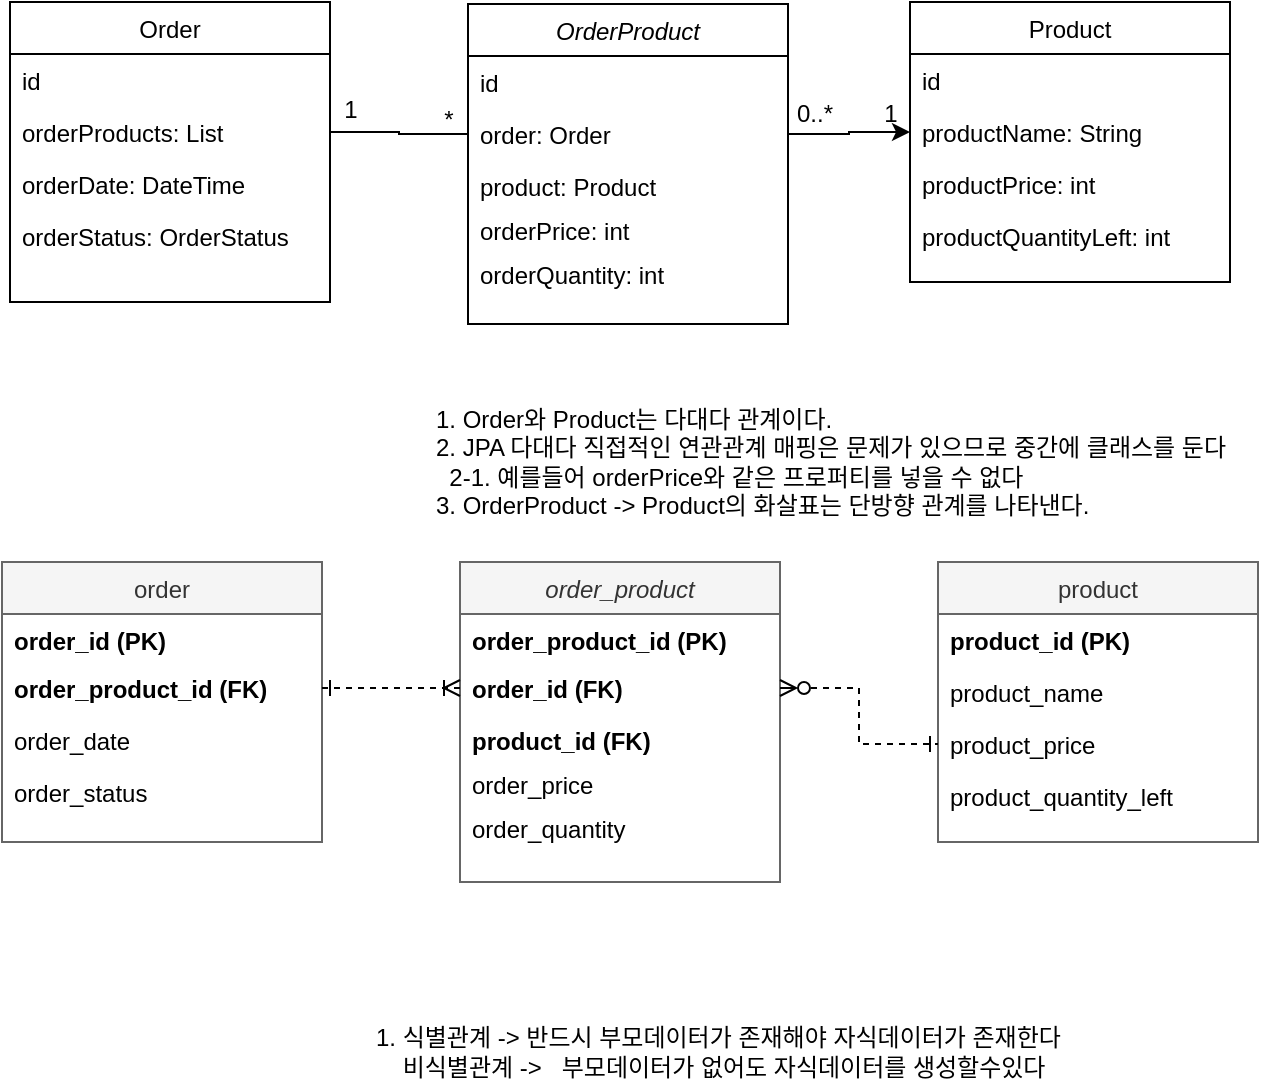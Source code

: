 <mxfile version="20.2.3" type="github">
  <diagram id="C5RBs43oDa-KdzZeNtuy" name="Page-1">
    <mxGraphModel dx="658" dy="418" grid="1" gridSize="10" guides="1" tooltips="1" connect="1" arrows="1" fold="1" page="1" pageScale="1" pageWidth="827" pageHeight="1169" math="0" shadow="0">
      <root>
        <mxCell id="WIyWlLk6GJQsqaUBKTNV-0" />
        <mxCell id="WIyWlLk6GJQsqaUBKTNV-1" parent="WIyWlLk6GJQsqaUBKTNV-0" />
        <mxCell id="zkfFHV4jXpPFQw0GAbJ--0" value="OrderProduct" style="swimlane;fontStyle=2;align=center;verticalAlign=top;childLayout=stackLayout;horizontal=1;startSize=26;horizontalStack=0;resizeParent=1;resizeLast=0;collapsible=1;marginBottom=0;rounded=0;shadow=0;strokeWidth=1;" parent="WIyWlLk6GJQsqaUBKTNV-1" vertex="1">
          <mxGeometry x="237" y="81" width="160" height="160" as="geometry">
            <mxRectangle x="230" y="140" width="160" height="26" as="alternateBounds" />
          </mxGeometry>
        </mxCell>
        <mxCell id="zkfFHV4jXpPFQw0GAbJ--1" value="id" style="text;align=left;verticalAlign=top;spacingLeft=4;spacingRight=4;overflow=hidden;rotatable=0;points=[[0,0.5],[1,0.5]];portConstraint=eastwest;" parent="zkfFHV4jXpPFQw0GAbJ--0" vertex="1">
          <mxGeometry y="26" width="160" height="26" as="geometry" />
        </mxCell>
        <mxCell id="zkfFHV4jXpPFQw0GAbJ--2" value="order: Order" style="text;align=left;verticalAlign=top;spacingLeft=4;spacingRight=4;overflow=hidden;rotatable=0;points=[[0,0.5],[1,0.5]];portConstraint=eastwest;rounded=0;shadow=0;html=0;" parent="zkfFHV4jXpPFQw0GAbJ--0" vertex="1">
          <mxGeometry y="52" width="160" height="26" as="geometry" />
        </mxCell>
        <mxCell id="zkfFHV4jXpPFQw0GAbJ--3" value="product: Product" style="text;align=left;verticalAlign=top;spacingLeft=4;spacingRight=4;overflow=hidden;rotatable=0;points=[[0,0.5],[1,0.5]];portConstraint=eastwest;rounded=0;shadow=0;html=0;" parent="zkfFHV4jXpPFQw0GAbJ--0" vertex="1">
          <mxGeometry y="78" width="160" height="22" as="geometry" />
        </mxCell>
        <mxCell id="5-IFJZHzhJhf1X0ejyWG-0" value="orderPrice: int" style="text;align=left;verticalAlign=top;spacingLeft=4;spacingRight=4;overflow=hidden;rotatable=0;points=[[0,0.5],[1,0.5]];portConstraint=eastwest;rounded=0;shadow=0;html=0;" vertex="1" parent="zkfFHV4jXpPFQw0GAbJ--0">
          <mxGeometry y="100" width="160" height="22" as="geometry" />
        </mxCell>
        <mxCell id="pvZoqLeMWJgB5qrzdJfA-14" value="orderQuantity: int" style="text;align=left;verticalAlign=top;spacingLeft=4;spacingRight=4;overflow=hidden;rotatable=0;points=[[0,0.5],[1,0.5]];portConstraint=eastwest;rounded=0;shadow=0;html=0;" parent="zkfFHV4jXpPFQw0GAbJ--0" vertex="1">
          <mxGeometry y="122" width="160" height="22" as="geometry" />
        </mxCell>
        <mxCell id="pvZoqLeMWJgB5qrzdJfA-0" value="Order" style="swimlane;fontStyle=0;align=center;verticalAlign=top;childLayout=stackLayout;horizontal=1;startSize=26;horizontalStack=0;resizeParent=1;resizeLast=0;collapsible=1;marginBottom=0;rounded=0;shadow=0;strokeWidth=1;" parent="WIyWlLk6GJQsqaUBKTNV-1" vertex="1">
          <mxGeometry x="8" y="80" width="160" height="150" as="geometry">
            <mxRectangle x="550" y="140" width="160" height="26" as="alternateBounds" />
          </mxGeometry>
        </mxCell>
        <mxCell id="pvZoqLeMWJgB5qrzdJfA-1" value="id" style="text;align=left;verticalAlign=top;spacingLeft=4;spacingRight=4;overflow=hidden;rotatable=0;points=[[0,0.5],[1,0.5]];portConstraint=eastwest;" parent="pvZoqLeMWJgB5qrzdJfA-0" vertex="1">
          <mxGeometry y="26" width="160" height="26" as="geometry" />
        </mxCell>
        <mxCell id="pvZoqLeMWJgB5qrzdJfA-2" value="orderProducts: List" style="text;align=left;verticalAlign=top;spacingLeft=4;spacingRight=4;overflow=hidden;rotatable=0;points=[[0,0.5],[1,0.5]];portConstraint=eastwest;rounded=0;shadow=0;html=0;" parent="pvZoqLeMWJgB5qrzdJfA-0" vertex="1">
          <mxGeometry y="52" width="160" height="26" as="geometry" />
        </mxCell>
        <mxCell id="pvZoqLeMWJgB5qrzdJfA-3" value="orderDate: DateTime" style="text;align=left;verticalAlign=top;spacingLeft=4;spacingRight=4;overflow=hidden;rotatable=0;points=[[0,0.5],[1,0.5]];portConstraint=eastwest;rounded=0;shadow=0;html=0;" parent="pvZoqLeMWJgB5qrzdJfA-0" vertex="1">
          <mxGeometry y="78" width="160" height="26" as="geometry" />
        </mxCell>
        <mxCell id="5-IFJZHzhJhf1X0ejyWG-1" value="orderStatus: OrderStatus " style="text;align=left;verticalAlign=top;spacingLeft=4;spacingRight=4;overflow=hidden;rotatable=0;points=[[0,0.5],[1,0.5]];portConstraint=eastwest;rounded=0;shadow=0;html=0;" vertex="1" parent="pvZoqLeMWJgB5qrzdJfA-0">
          <mxGeometry y="104" width="160" height="26" as="geometry" />
        </mxCell>
        <mxCell id="pvZoqLeMWJgB5qrzdJfA-9" value="Product" style="swimlane;fontStyle=0;align=center;verticalAlign=top;childLayout=stackLayout;horizontal=1;startSize=26;horizontalStack=0;resizeParent=1;resizeLast=0;collapsible=1;marginBottom=0;rounded=0;shadow=0;strokeWidth=1;" parent="WIyWlLk6GJQsqaUBKTNV-1" vertex="1">
          <mxGeometry x="458" y="80" width="160" height="140" as="geometry">
            <mxRectangle x="550" y="140" width="160" height="26" as="alternateBounds" />
          </mxGeometry>
        </mxCell>
        <mxCell id="pvZoqLeMWJgB5qrzdJfA-10" value="id" style="text;align=left;verticalAlign=top;spacingLeft=4;spacingRight=4;overflow=hidden;rotatable=0;points=[[0,0.5],[1,0.5]];portConstraint=eastwest;" parent="pvZoqLeMWJgB5qrzdJfA-9" vertex="1">
          <mxGeometry y="26" width="160" height="26" as="geometry" />
        </mxCell>
        <mxCell id="pvZoqLeMWJgB5qrzdJfA-11" value="productName: String" style="text;align=left;verticalAlign=top;spacingLeft=4;spacingRight=4;overflow=hidden;rotatable=0;points=[[0,0.5],[1,0.5]];portConstraint=eastwest;rounded=0;shadow=0;html=0;" parent="pvZoqLeMWJgB5qrzdJfA-9" vertex="1">
          <mxGeometry y="52" width="160" height="26" as="geometry" />
        </mxCell>
        <mxCell id="pvZoqLeMWJgB5qrzdJfA-12" value="productPrice: int" style="text;align=left;verticalAlign=top;spacingLeft=4;spacingRight=4;overflow=hidden;rotatable=0;points=[[0,0.5],[1,0.5]];portConstraint=eastwest;rounded=0;shadow=0;html=0;" parent="pvZoqLeMWJgB5qrzdJfA-9" vertex="1">
          <mxGeometry y="78" width="160" height="26" as="geometry" />
        </mxCell>
        <mxCell id="5-IFJZHzhJhf1X0ejyWG-2" value="productQuantityLeft: int" style="text;align=left;verticalAlign=top;spacingLeft=4;spacingRight=4;overflow=hidden;rotatable=0;points=[[0,0.5],[1,0.5]];portConstraint=eastwest;rounded=0;shadow=0;html=0;" vertex="1" parent="pvZoqLeMWJgB5qrzdJfA-9">
          <mxGeometry y="104" width="160" height="26" as="geometry" />
        </mxCell>
        <mxCell id="pvZoqLeMWJgB5qrzdJfA-15" value="" style="edgeStyle=orthogonalEdgeStyle;rounded=0;orthogonalLoop=1;jettySize=auto;html=1;entryX=0;entryY=0.5;entryDx=0;entryDy=0;strokeColor=default;endArrow=none;endFill=0;" parent="WIyWlLk6GJQsqaUBKTNV-1" source="pvZoqLeMWJgB5qrzdJfA-2" target="zkfFHV4jXpPFQw0GAbJ--2" edge="1">
          <mxGeometry relative="1" as="geometry" />
        </mxCell>
        <mxCell id="pvZoqLeMWJgB5qrzdJfA-16" value="" style="edgeStyle=orthogonalEdgeStyle;rounded=0;orthogonalLoop=1;jettySize=auto;html=1;endArrow=classic;endFill=1;strokeColor=default;entryX=0;entryY=0.5;entryDx=0;entryDy=0;" parent="WIyWlLk6GJQsqaUBKTNV-1" source="zkfFHV4jXpPFQw0GAbJ--2" target="pvZoqLeMWJgB5qrzdJfA-11" edge="1">
          <mxGeometry relative="1" as="geometry" />
        </mxCell>
        <mxCell id="pvZoqLeMWJgB5qrzdJfA-17" value="*" style="text;html=1;align=center;verticalAlign=middle;resizable=0;points=[];autosize=1;strokeColor=none;fillColor=none;" parent="WIyWlLk6GJQsqaUBKTNV-1" vertex="1">
          <mxGeometry x="217" y="129" width="20" height="20" as="geometry" />
        </mxCell>
        <mxCell id="pvZoqLeMWJgB5qrzdJfA-18" value="1" style="text;html=1;align=center;verticalAlign=middle;resizable=0;points=[];autosize=1;strokeColor=none;fillColor=none;" parent="WIyWlLk6GJQsqaUBKTNV-1" vertex="1">
          <mxGeometry x="168" y="124" width="20" height="20" as="geometry" />
        </mxCell>
        <mxCell id="pvZoqLeMWJgB5qrzdJfA-19" value="0..*" style="text;html=1;align=center;verticalAlign=middle;resizable=0;points=[];autosize=1;strokeColor=none;fillColor=none;" parent="WIyWlLk6GJQsqaUBKTNV-1" vertex="1">
          <mxGeometry x="395" y="126" width="30" height="20" as="geometry" />
        </mxCell>
        <mxCell id="pvZoqLeMWJgB5qrzdJfA-21" value="1" style="text;html=1;align=center;verticalAlign=middle;resizable=0;points=[];autosize=1;strokeColor=none;fillColor=none;" parent="WIyWlLk6GJQsqaUBKTNV-1" vertex="1">
          <mxGeometry x="438" y="126" width="20" height="20" as="geometry" />
        </mxCell>
        <mxCell id="pvZoqLeMWJgB5qrzdJfA-24" value="1. Order와 Product는 다대다 관계이다.&lt;br&gt;&lt;div&gt;&lt;span&gt;2. JPA 다대다 직접적인 연관관계 매핑은 문제가 있으므로 중간에 클래스를 둔다&lt;/span&gt;&lt;/div&gt;&lt;div&gt;&lt;span&gt;&amp;nbsp; 2-1. 예를들어 orderPrice와 같은 프로퍼티를 넣을 수 없다&lt;/span&gt;&lt;/div&gt;&lt;div&gt;&lt;span&gt;3. OrderProduct -&amp;gt; Product의 화살표는 단방향 관계를 나타낸다.&lt;/span&gt;&lt;/div&gt;" style="text;html=1;align=left;verticalAlign=middle;resizable=0;points=[];autosize=1;strokeColor=none;fillColor=none;" parent="WIyWlLk6GJQsqaUBKTNV-1" vertex="1">
          <mxGeometry x="219" y="280" width="390" height="60" as="geometry" />
        </mxCell>
        <mxCell id="pvZoqLeMWJgB5qrzdJfA-25" value="order_product" style="swimlane;fontStyle=2;align=center;verticalAlign=top;childLayout=stackLayout;horizontal=1;startSize=26;horizontalStack=0;resizeParent=1;resizeLast=0;collapsible=1;marginBottom=0;rounded=0;shadow=0;strokeWidth=1;fillColor=#f5f5f5;fontColor=#333333;strokeColor=#666666;" parent="WIyWlLk6GJQsqaUBKTNV-1" vertex="1">
          <mxGeometry x="233" y="360" width="160" height="160" as="geometry">
            <mxRectangle x="230" y="140" width="160" height="26" as="alternateBounds" />
          </mxGeometry>
        </mxCell>
        <mxCell id="pvZoqLeMWJgB5qrzdJfA-26" value="order_product_id (PK)" style="text;align=left;verticalAlign=top;spacingLeft=4;spacingRight=4;overflow=hidden;rotatable=0;points=[[0,0.5],[1,0.5]];portConstraint=eastwest;fontStyle=1" parent="pvZoqLeMWJgB5qrzdJfA-25" vertex="1">
          <mxGeometry y="26" width="160" height="24" as="geometry" />
        </mxCell>
        <mxCell id="pvZoqLeMWJgB5qrzdJfA-27" value="order_id (FK)" style="text;align=left;verticalAlign=top;spacingLeft=4;spacingRight=4;overflow=hidden;rotatable=0;points=[[0,0.5],[1,0.5]];portConstraint=eastwest;rounded=0;shadow=0;html=0;fontStyle=1" parent="pvZoqLeMWJgB5qrzdJfA-25" vertex="1">
          <mxGeometry y="50" width="160" height="26" as="geometry" />
        </mxCell>
        <mxCell id="pvZoqLeMWJgB5qrzdJfA-28" value="product_id (FK)" style="text;align=left;verticalAlign=top;spacingLeft=4;spacingRight=4;overflow=hidden;rotatable=0;points=[[0,0.5],[1,0.5]];portConstraint=eastwest;rounded=0;shadow=0;html=0;fontStyle=1" parent="pvZoqLeMWJgB5qrzdJfA-25" vertex="1">
          <mxGeometry y="76" width="160" height="22" as="geometry" />
        </mxCell>
        <mxCell id="pvZoqLeMWJgB5qrzdJfA-37" value="order_price" style="text;align=left;verticalAlign=top;spacingLeft=4;spacingRight=4;overflow=hidden;rotatable=0;points=[[0,0.5],[1,0.5]];portConstraint=eastwest;rounded=0;shadow=0;html=0;" parent="pvZoqLeMWJgB5qrzdJfA-25" vertex="1">
          <mxGeometry y="98" width="160" height="22" as="geometry" />
        </mxCell>
        <mxCell id="5-IFJZHzhJhf1X0ejyWG-4" value="order_quantity" style="text;align=left;verticalAlign=top;spacingLeft=4;spacingRight=4;overflow=hidden;rotatable=0;points=[[0,0.5],[1,0.5]];portConstraint=eastwest;rounded=0;shadow=0;html=0;" vertex="1" parent="pvZoqLeMWJgB5qrzdJfA-25">
          <mxGeometry y="120" width="160" height="22" as="geometry" />
        </mxCell>
        <mxCell id="pvZoqLeMWJgB5qrzdJfA-29" value="order" style="swimlane;fontStyle=0;align=center;verticalAlign=top;childLayout=stackLayout;horizontal=1;startSize=26;horizontalStack=0;resizeParent=1;resizeLast=0;collapsible=1;marginBottom=0;rounded=0;shadow=0;strokeWidth=1;fillColor=#f5f5f5;fontColor=#333333;strokeColor=#666666;" parent="WIyWlLk6GJQsqaUBKTNV-1" vertex="1">
          <mxGeometry x="4" y="360" width="160" height="140" as="geometry">
            <mxRectangle x="550" y="140" width="160" height="26" as="alternateBounds" />
          </mxGeometry>
        </mxCell>
        <mxCell id="pvZoqLeMWJgB5qrzdJfA-30" value="order_id (PK)" style="text;align=left;verticalAlign=top;spacingLeft=4;spacingRight=4;overflow=hidden;rotatable=0;points=[[0,0.5],[1,0.5]];portConstraint=eastwest;fontStyle=1" parent="pvZoqLeMWJgB5qrzdJfA-29" vertex="1">
          <mxGeometry y="26" width="160" height="24" as="geometry" />
        </mxCell>
        <mxCell id="pvZoqLeMWJgB5qrzdJfA-31" value="order_product_id (FK)" style="text;align=left;verticalAlign=top;spacingLeft=4;spacingRight=4;overflow=hidden;rotatable=0;points=[[0,0.5],[1,0.5]];portConstraint=eastwest;rounded=0;shadow=0;html=0;fontStyle=1" parent="pvZoqLeMWJgB5qrzdJfA-29" vertex="1">
          <mxGeometry y="50" width="160" height="26" as="geometry" />
        </mxCell>
        <mxCell id="pvZoqLeMWJgB5qrzdJfA-32" value="order_date" style="text;align=left;verticalAlign=top;spacingLeft=4;spacingRight=4;overflow=hidden;rotatable=0;points=[[0,0.5],[1,0.5]];portConstraint=eastwest;rounded=0;shadow=0;html=0;" parent="pvZoqLeMWJgB5qrzdJfA-29" vertex="1">
          <mxGeometry y="76" width="160" height="26" as="geometry" />
        </mxCell>
        <mxCell id="5-IFJZHzhJhf1X0ejyWG-3" value="order_status" style="text;align=left;verticalAlign=top;spacingLeft=4;spacingRight=4;overflow=hidden;rotatable=0;points=[[0,0.5],[1,0.5]];portConstraint=eastwest;rounded=0;shadow=0;html=0;" vertex="1" parent="pvZoqLeMWJgB5qrzdJfA-29">
          <mxGeometry y="102" width="160" height="26" as="geometry" />
        </mxCell>
        <mxCell id="pvZoqLeMWJgB5qrzdJfA-33" value="product" style="swimlane;fontStyle=0;align=center;verticalAlign=top;childLayout=stackLayout;horizontal=1;startSize=26;horizontalStack=0;resizeParent=1;resizeLast=0;collapsible=1;marginBottom=0;rounded=0;shadow=0;strokeWidth=1;fillColor=#f5f5f5;fontColor=#333333;strokeColor=#666666;" parent="WIyWlLk6GJQsqaUBKTNV-1" vertex="1">
          <mxGeometry x="472" y="360" width="160" height="140" as="geometry">
            <mxRectangle x="550" y="140" width="160" height="26" as="alternateBounds" />
          </mxGeometry>
        </mxCell>
        <mxCell id="pvZoqLeMWJgB5qrzdJfA-34" value="product_id (PK)&#xa;" style="text;align=left;verticalAlign=top;spacingLeft=4;spacingRight=4;overflow=hidden;rotatable=0;points=[[0,0.5],[1,0.5]];portConstraint=eastwest;fontStyle=1" parent="pvZoqLeMWJgB5qrzdJfA-33" vertex="1">
          <mxGeometry y="26" width="160" height="26" as="geometry" />
        </mxCell>
        <mxCell id="pvZoqLeMWJgB5qrzdJfA-35" value="product_name" style="text;align=left;verticalAlign=top;spacingLeft=4;spacingRight=4;overflow=hidden;rotatable=0;points=[[0,0.5],[1,0.5]];portConstraint=eastwest;rounded=0;shadow=0;html=0;" parent="pvZoqLeMWJgB5qrzdJfA-33" vertex="1">
          <mxGeometry y="52" width="160" height="26" as="geometry" />
        </mxCell>
        <mxCell id="pvZoqLeMWJgB5qrzdJfA-36" value="product_price" style="text;align=left;verticalAlign=top;spacingLeft=4;spacingRight=4;overflow=hidden;rotatable=0;points=[[0,0.5],[1,0.5]];portConstraint=eastwest;rounded=0;shadow=0;html=0;" parent="pvZoqLeMWJgB5qrzdJfA-33" vertex="1">
          <mxGeometry y="78" width="160" height="26" as="geometry" />
        </mxCell>
        <mxCell id="5-IFJZHzhJhf1X0ejyWG-5" value="product_quantity_left" style="text;align=left;verticalAlign=top;spacingLeft=4;spacingRight=4;overflow=hidden;rotatable=0;points=[[0,0.5],[1,0.5]];portConstraint=eastwest;rounded=0;shadow=0;html=0;" vertex="1" parent="pvZoqLeMWJgB5qrzdJfA-33">
          <mxGeometry y="104" width="160" height="26" as="geometry" />
        </mxCell>
        <mxCell id="pvZoqLeMWJgB5qrzdJfA-44" value="" style="edgeStyle=orthogonalEdgeStyle;rounded=0;orthogonalLoop=1;jettySize=auto;html=1;endArrow=ERoneToMany;endFill=0;strokeColor=default;entryX=0;entryY=0.5;entryDx=0;entryDy=0;startArrow=ERone;startFill=0;dashed=1;" parent="WIyWlLk6GJQsqaUBKTNV-1" source="pvZoqLeMWJgB5qrzdJfA-31" target="pvZoqLeMWJgB5qrzdJfA-27" edge="1">
          <mxGeometry relative="1" as="geometry" />
        </mxCell>
        <mxCell id="pvZoqLeMWJgB5qrzdJfA-45" value="1. 식별관계 -&amp;gt; 반드시 부모데이터가 존재해야 자식데이터가 존재한다&lt;br&gt;&amp;nbsp; &amp;nbsp; 비식별관계 -&amp;gt;&amp;nbsp; &amp;nbsp;부모데이터가 없어도 자식데이터를 생성할수있다" style="text;html=1;align=left;verticalAlign=middle;resizable=0;points=[];autosize=1;strokeColor=none;fillColor=none;" parent="WIyWlLk6GJQsqaUBKTNV-1" vertex="1">
          <mxGeometry x="189" y="590" width="340" height="30" as="geometry" />
        </mxCell>
        <mxCell id="pvZoqLeMWJgB5qrzdJfA-51" value="" style="edgeStyle=orthogonalEdgeStyle;rounded=0;orthogonalLoop=1;jettySize=auto;html=1;dashed=1;startArrow=ERzeroToMany;startFill=0;endArrow=ERone;endFill=0;strokeColor=default;" parent="WIyWlLk6GJQsqaUBKTNV-1" source="pvZoqLeMWJgB5qrzdJfA-27" target="pvZoqLeMWJgB5qrzdJfA-36" edge="1">
          <mxGeometry relative="1" as="geometry" />
        </mxCell>
      </root>
    </mxGraphModel>
  </diagram>
</mxfile>
